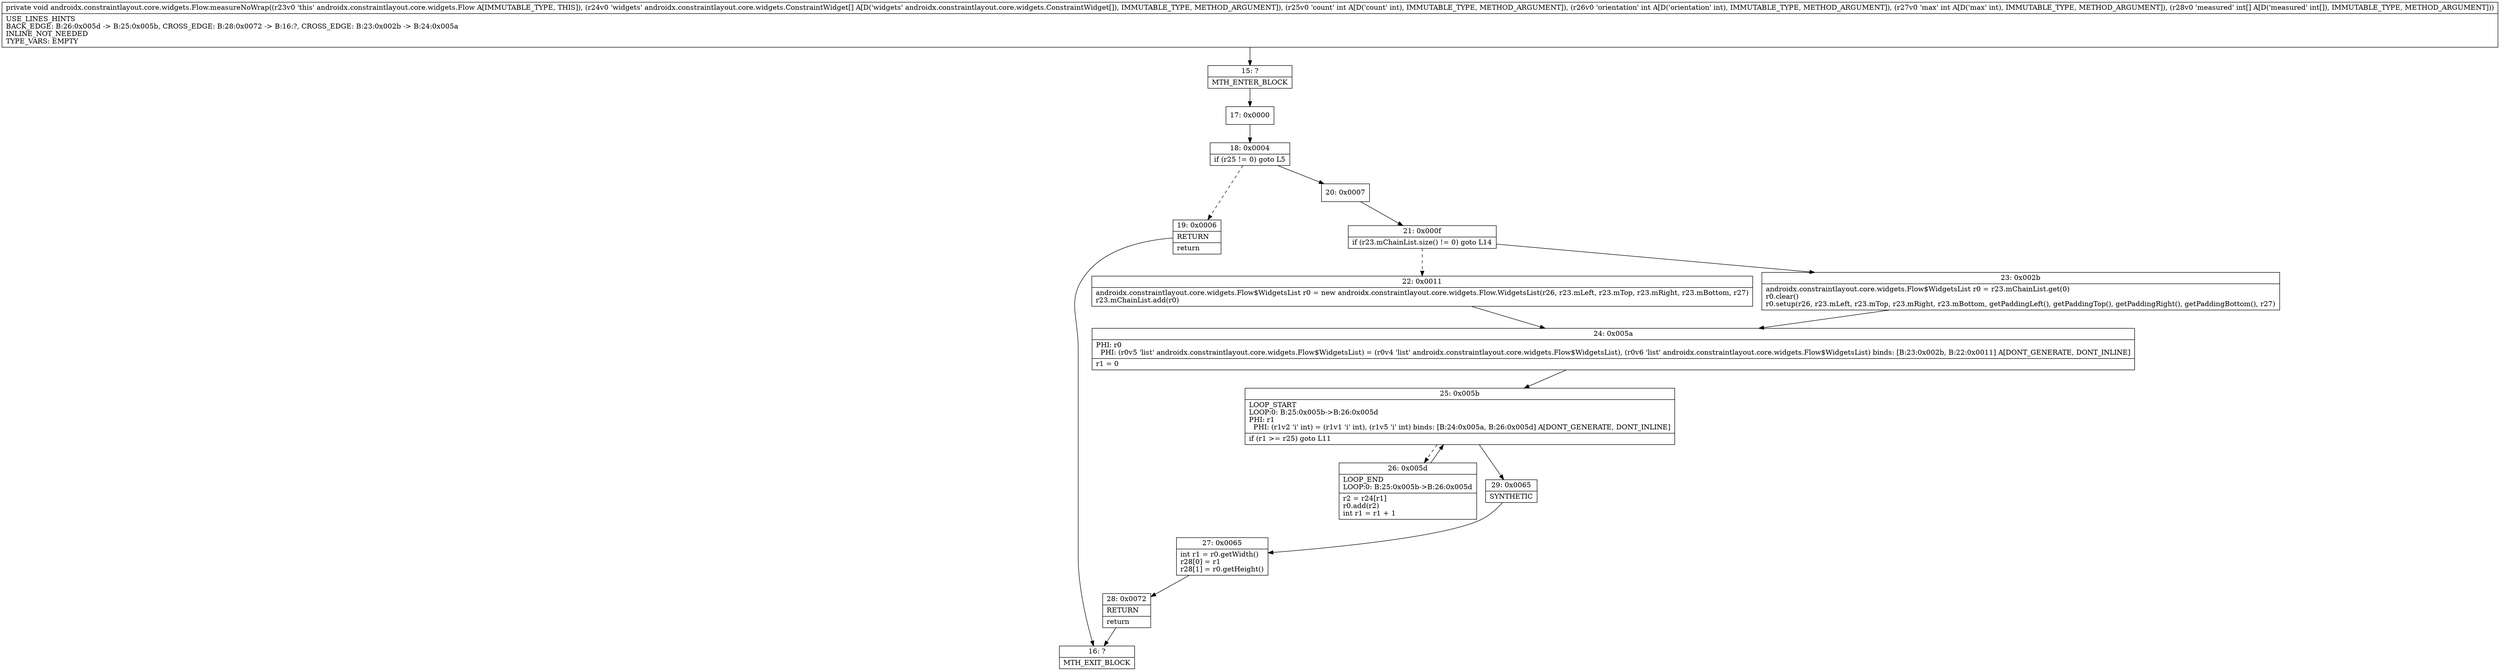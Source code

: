digraph "CFG forandroidx.constraintlayout.core.widgets.Flow.measureNoWrap([Landroidx\/constraintlayout\/core\/widgets\/ConstraintWidget;III[I)V" {
Node_15 [shape=record,label="{15\:\ ?|MTH_ENTER_BLOCK\l}"];
Node_17 [shape=record,label="{17\:\ 0x0000}"];
Node_18 [shape=record,label="{18\:\ 0x0004|if (r25 != 0) goto L5\l}"];
Node_19 [shape=record,label="{19\:\ 0x0006|RETURN\l|return\l}"];
Node_16 [shape=record,label="{16\:\ ?|MTH_EXIT_BLOCK\l}"];
Node_20 [shape=record,label="{20\:\ 0x0007}"];
Node_21 [shape=record,label="{21\:\ 0x000f|if (r23.mChainList.size() != 0) goto L14\l}"];
Node_22 [shape=record,label="{22\:\ 0x0011|androidx.constraintlayout.core.widgets.Flow$WidgetsList r0 = new androidx.constraintlayout.core.widgets.Flow.WidgetsList(r26, r23.mLeft, r23.mTop, r23.mRight, r23.mBottom, r27)\lr23.mChainList.add(r0)\l}"];
Node_24 [shape=record,label="{24\:\ 0x005a|PHI: r0 \l  PHI: (r0v5 'list' androidx.constraintlayout.core.widgets.Flow$WidgetsList) = (r0v4 'list' androidx.constraintlayout.core.widgets.Flow$WidgetsList), (r0v6 'list' androidx.constraintlayout.core.widgets.Flow$WidgetsList) binds: [B:23:0x002b, B:22:0x0011] A[DONT_GENERATE, DONT_INLINE]\l|r1 = 0\l}"];
Node_25 [shape=record,label="{25\:\ 0x005b|LOOP_START\lLOOP:0: B:25:0x005b\-\>B:26:0x005d\lPHI: r1 \l  PHI: (r1v2 'i' int) = (r1v1 'i' int), (r1v5 'i' int) binds: [B:24:0x005a, B:26:0x005d] A[DONT_GENERATE, DONT_INLINE]\l|if (r1 \>= r25) goto L11\l}"];
Node_26 [shape=record,label="{26\:\ 0x005d|LOOP_END\lLOOP:0: B:25:0x005b\-\>B:26:0x005d\l|r2 = r24[r1]\lr0.add(r2)\lint r1 = r1 + 1\l}"];
Node_29 [shape=record,label="{29\:\ 0x0065|SYNTHETIC\l}"];
Node_27 [shape=record,label="{27\:\ 0x0065|int r1 = r0.getWidth()\lr28[0] = r1\lr28[1] = r0.getHeight()\l}"];
Node_28 [shape=record,label="{28\:\ 0x0072|RETURN\l|return\l}"];
Node_23 [shape=record,label="{23\:\ 0x002b|androidx.constraintlayout.core.widgets.Flow$WidgetsList r0 = r23.mChainList.get(0)\lr0.clear()\lr0.setup(r26, r23.mLeft, r23.mTop, r23.mRight, r23.mBottom, getPaddingLeft(), getPaddingTop(), getPaddingRight(), getPaddingBottom(), r27)\l}"];
MethodNode[shape=record,label="{private void androidx.constraintlayout.core.widgets.Flow.measureNoWrap((r23v0 'this' androidx.constraintlayout.core.widgets.Flow A[IMMUTABLE_TYPE, THIS]), (r24v0 'widgets' androidx.constraintlayout.core.widgets.ConstraintWidget[] A[D('widgets' androidx.constraintlayout.core.widgets.ConstraintWidget[]), IMMUTABLE_TYPE, METHOD_ARGUMENT]), (r25v0 'count' int A[D('count' int), IMMUTABLE_TYPE, METHOD_ARGUMENT]), (r26v0 'orientation' int A[D('orientation' int), IMMUTABLE_TYPE, METHOD_ARGUMENT]), (r27v0 'max' int A[D('max' int), IMMUTABLE_TYPE, METHOD_ARGUMENT]), (r28v0 'measured' int[] A[D('measured' int[]), IMMUTABLE_TYPE, METHOD_ARGUMENT]))  | USE_LINES_HINTS\lBACK_EDGE: B:26:0x005d \-\> B:25:0x005b, CROSS_EDGE: B:28:0x0072 \-\> B:16:?, CROSS_EDGE: B:23:0x002b \-\> B:24:0x005a\lINLINE_NOT_NEEDED\lTYPE_VARS: EMPTY\l}"];
MethodNode -> Node_15;Node_15 -> Node_17;
Node_17 -> Node_18;
Node_18 -> Node_19[style=dashed];
Node_18 -> Node_20;
Node_19 -> Node_16;
Node_20 -> Node_21;
Node_21 -> Node_22[style=dashed];
Node_21 -> Node_23;
Node_22 -> Node_24;
Node_24 -> Node_25;
Node_25 -> Node_26[style=dashed];
Node_25 -> Node_29;
Node_26 -> Node_25;
Node_29 -> Node_27;
Node_27 -> Node_28;
Node_28 -> Node_16;
Node_23 -> Node_24;
}

